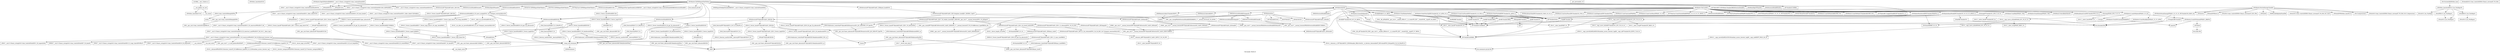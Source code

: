 digraph "Call graph: Hydro.ll" {
	label="Call graph: Hydro.ll";

	Node0x5612acfd8f20 [shape=record,label="{__cxx_global_var_init}"];
	Node0x5612acfd8f20 -> Node0x5612acfed6f0;
	Node0x5612acfd8f20 -> Node0x5612acfe55d0;
	Node0x5612acfed6f0 [shape=record,label="{_ZNSt8ios_base4InitC1Ev}"];
	Node0x5612acfe1f80 [shape=record,label="{_ZNSt8ios_base4InitD1Ev}"];
	Node0x5612acfe55d0 [shape=record,label="{__cxa_atexit}"];
	Node0x5612ad02bfd0 [shape=record,label="{_ZN5HydroC2EPK9InputFileP4Mesh}"];
	Node0x5612ad02bfd0 -> Node0x5612ad00e600;
	Node0x5612ad02bfd0 -> Node0x5612ad055040;
	Node0x5612ad02bfd0 -> Node0x5612acfad0b0;
	Node0x5612ad02bfd0 -> Node0x5612ad03e0c0;
	Node0x5612ad02bfd0 -> Node0x5612ad02e5f0;
	Node0x5612ad02bfd0 -> Node0x5612ad042980;
	Node0x5612ad02bfd0 -> Node0x5612acf68730;
	Node0x5612ad02bfd0 -> Node0x5612acfe56f0;
	Node0x5612ad02bfd0 -> Node0x5612ad0659d0;
	Node0x5612ad02bfd0 -> Node0x5612ad090ae0;
	Node0x5612ad02bfd0 -> Node0x5612acfceb30;
	Node0x5612ad02bfd0 -> Node0x5612acfe6f60;
	Node0x5612ad02bfd0 -> Node0x5612acf76f80;
	Node0x5612ad02bfd0 -> Node0x5612acfa27e0;
	Node0x5612ad02bfd0 -> Node0x5612acfa5670;
	Node0x5612ad02bfd0 -> Node0x5612acfdf780;
	Node0x5612ad02bfd0 -> Node0x5612acf58070;
	Node0x5612ad02bfd0 -> Node0x5612acf55e00;
	Node0x5612ad02bfd0 -> Node0x5612ad04e1a0;
	Node0x5612ad02bfd0 -> Node0x5612ad090840;
	Node0x5612ad02bfd0 -> Node0x5612acf57ff0;
	Node0x5612ad02bfd0 -> Node0x5612ad0821c0;
	Node0x5612ad02bfd0 -> Node0x5612acf56fb0;
	Node0x5612ad02bfd0 -> Node0x5612acf55d80;
	Node0x5612ad02bfd0 -> Node0x5612acf56750;
	Node0x5612ad02bfd0 -> Node0x5612ad068ad0;
	Node0x5612ad02bfd0 -> Node0x5612ad06b410;
	Node0x5612ad02bfd0 -> Node0x5612acfa5700;
	Node0x5612ad00e600 [shape=record,label="{_ZNSt6vectorIP7HydroBCSaIS1_EEC2Ev}"];
	Node0x5612ad00e600 -> Node0x5612acfa2760;
	Node0x5612ad055040 [shape=record,label="{_ZNSt6vectorIdSaIdEEC2Ev}"];
	Node0x5612ad055040 -> Node0x5612ad010670;
	Node0x5612ad042980 [shape=record,label="{_ZNK9InputFile9getDoubleERKNSt7__cxx1112basic_stringIcSt11char_traitsIcESaIcEEEd}"];
	Node0x5612ad03e0c0 [shape=record,label="{_ZNSaIcEC1Ev}"];
	Node0x5612ad02e5f0 [shape=record,label="{_ZNSt7__cxx1112basic_stringIcSt11char_traitsIcESaIcEEC2IS3_EEPKcRKS3_}"];
	Node0x5612ad02e5f0 -> Node0x5612acfd7ba0;
	Node0x5612ad02e5f0 -> Node0x5612acf549e0;
	Node0x5612ad02e5f0 -> Node0x5612ad03d940;
	Node0x5612ad02e5f0 -> Node0x5612acf63380;
	Node0x5612ad02e5f0 -> Node0x5612acf62d70;
	Node0x5612acf63920 [shape=record,label="{__gxx_personality_v0}"];
	Node0x5612acf68730 [shape=record,label="{_ZNSt7__cxx1112basic_stringIcSt11char_traitsIcESaIcEED1Ev}"];
	Node0x5612acfe56f0 [shape=record,label="{_ZNSaIcED1Ev}"];
	Node0x5612ad06b410 [shape=record,label="{_ZNK9InputFile13getDoubleListERKNSt7__cxx1112basic_stringIcSt11char_traitsIcESaIcEEERKSt6vectorIdSaIdEE}"];
	Node0x5612acfa5700 [shape=record,label="{llvm.memset.p0.i64}"];
	Node0x5612ad068ad0 [shape=record,label="{_ZNSt6vectorIdSaIdEEaSEOS1_}"];
	Node0x5612ad068ad0 -> Node0x5612acfd2680;
	Node0x5612ad0659d0 [shape=record,label="{_ZNSt6vectorIdSaIdEED2Ev}"];
	Node0x5612ad0659d0 -> Node0x5612acf65f50;
	Node0x5612ad0659d0 -> Node0x5612acf68e90;
	Node0x5612ad0659d0 -> Node0x5612acf69350;
	Node0x5612ad0659d0 -> Node0x5612acf6a6d0;
	Node0x5612ad04e1a0 [shape=record,label="{_Znwm}"];
	Node0x5612acf56750 [shape=record,label="{_ZN7PolyGasC1EPK9InputFileP5Hydro}"];
	Node0x5612acfe6f60 [shape=record,label="{_ZdlPv}"];
	Node0x5612acf55d80 [shape=record,label="{_ZN3TTSC1EPK9InputFileP5Hydro}"];
	Node0x5612acf56fb0 [shape=record,label="{_ZN3QCSC1EPK9InputFileP5Hydro}"];
	Node0x5612ad0821c0 [shape=record,label="{_ZN7double2C2ERKdS1_}"];
	Node0x5612acf93d40 [shape=record,label="{_ZN4Mesh11sumToPointsI7double2EEvPKT_PS2_}"];
	Node0x5612acf94ed0 [shape=record,label="{_ZN7HydroBC12applyFixedBCEP7double2S1_ii}"];
	Node0x5612acf95420 [shape=record,label="{_ZN5Hydro9calcAccelEPK7double2PKdPS0_ii}"];
	Node0x5612acf95420 -> Node0x5612acfa90f0;
	Node0x5612acf95420 -> Node0x5612acf86630;
	Node0x5612acf95420 -> Node0x5612acf88b60;
	Node0x5612acf95420 -> Node0x5612ad090ae0;
	Node0x5612ad090840 [shape=record,label="{_ZNKSt6vectorIdSaIdEE4sizeEv}"];
	Node0x5612acfa27e0 [shape=record,label="{_ZNSt6vectorIP7HydroBCSaIS1_EE9push_backEOS1_}"];
	Node0x5612acfa27e0 -> Node0x5612acf6c7d0;
	Node0x5612acf55e00 [shape=record,label="{_ZN7double2C2ERKS_}"];
	Node0x5612acf57ff0 [shape=record,label="{_ZN4Mesh9getXPlaneEd}"];
	Node0x5612acf58070 [shape=record,label="{_ZNSt6vectorIdSaIdEEixEm}"];
	Node0x5612acfa5670 [shape=record,label="{_ZN7HydroBCC1EP4Mesh7double2RKSt6vectorIiSaIiEE}"];
	Node0x5612acf76f80 [shape=record,label="{_ZNSt6vectorIiSaIiEED2Ev}"];
	Node0x5612acf76f80 -> Node0x5612acf6d4c0;
	Node0x5612acf76f80 -> Node0x5612acf6de10;
	Node0x5612acf76f80 -> Node0x5612acf6e530;
	Node0x5612acf76f80 -> Node0x5612acf6a6d0;
	Node0x5612ad090ae0 [shape=record,label="{_ZN7double2D2Ev}"];
	Node0x5612acfdf780 [shape=record,label="{_ZN4Mesh9getYPlaneEd}"];
	Node0x5612acfceb30 [shape=record,label="{_ZN5Hydro4initEv}"];
	Node0x5612acfceb30 -> Node0x5612acf6ee60;
	Node0x5612acfceb30 -> Node0x5612ad0a0940;
	Node0x5612acfceb30 -> Node0x5612ad090ae0;
	Node0x5612acfceb30 -> Node0x5612ad0a08c0;
	Node0x5612acfceb30 -> Node0x5612acf6f970;
	Node0x5612acfceb30 -> Node0x5612ad0821c0;
	Node0x5612acfceb30 -> Node0x5612acf72b00;
	Node0x5612acfceb30 -> Node0x5612acf70010;
	Node0x5612acfceb30 -> Node0x5612acf71a50;
	Node0x5612acfceb30 -> Node0x5612acf70e00;
	Node0x5612acfceb30 -> Node0x5612acf70730;
	Node0x5612ad0a08c0 [shape=record,label="{_ZSt4fillIP7double2S0_EvT_S2_RKT0_}"];
	Node0x5612ad0a08c0 -> Node0x5612ad0a0c50;
	Node0x5612ad0a08c0 -> Node0x5612ad0a0cd0;
	Node0x5612ad0a0940 [shape=record,label="{_ZN5Hydro12resetDtHydroEv}"];
	Node0x5612ad0a0940 -> Node0x5612ad0a0d50;
	Node0x5612acfad0b0 [shape=record,label="{_ZNSt6vectorIP7HydroBCSaIS1_EED2Ev}"];
	Node0x5612acfad0b0 -> Node0x5612acf73920;
	Node0x5612acfad0b0 -> Node0x5612acf743f0;
	Node0x5612acfad0b0 -> Node0x5612acf75460;
	Node0x5612acfad0b0 -> Node0x5612acf6a6d0;
	Node0x5612acf75f40 [shape=record,label="{_ZN5HydroD2Ev}"];
	Node0x5612acf75f40 -> Node0x5612acf76800;
	Node0x5612acf75f40 -> Node0x5612acfe6f60;
	Node0x5612acf75f40 -> Node0x5612acf78050;
	Node0x5612acf75f40 -> Node0x5612acfad0b0;
	Node0x5612acf75f40 -> Node0x5612acf79310;
	Node0x5612acf75f40 -> Node0x5612acf7a9d0;
	Node0x5612acf75f40 -> Node0x5612acf7b5f0;
	Node0x5612acf75f40 -> Node0x5612ad0659d0;
	Node0x5612acf76800 [shape=record,label="{_ZN3TTSD1Ev}"];
	Node0x5612acf78050 [shape=record,label="{_ZN3QCSD1Ev}"];
	Node0x5612acf79310 [shape=record,label="{_ZNKSt6vectorIP7HydroBCSaIS1_EE4sizeEv}"];
	Node0x5612acf7a9d0 [shape=record,label="{_ZNSt6vectorIP7HydroBCSaIS1_EEixEm}"];
	Node0x5612acf7b5f0 [shape=record,label="{_ZN7HydroBCD1Ev}"];
	Node0x5612acf6ee60 [shape=record,label="{_ZN6Memory5allocI7double2EEPT_i}"];
	Node0x5612acf6ee60 -> Node0x5612acf80770;
	Node0x5612acf6f970 [shape=record,label="{_ZN6Memory5allocIdEEPT_i}"];
	Node0x5612acf6f970 -> Node0x5612acf80770;
	Node0x5612acf70010 [shape=record,label="{_ZNSt6vectorIiSaIiEEixEm}"];
	Node0x5612acf70730 [shape=record,label="{_ZSt4fillIPddEvT_S1_RKT0_}"];
	Node0x5612acf70730 -> Node0x5612acf81550;
	Node0x5612acf70730 -> Node0x5612acf82840;
	Node0x5612acf70e00 [shape=record,label="{_ZNKSt6vectorIdSaIdEE5emptyEv}"];
	Node0x5612acf70e00 -> Node0x5612acf832e0;
	Node0x5612acf70e00 -> Node0x5612acf85880;
	Node0x5612acf70e00 -> Node0x5612acf85b10;
	Node0x5612acf71a50 [shape=record,label="{_ZNKSt6vectorIdSaIdEEixEm}"];
	Node0x5612acf72b00 [shape=record,label="{_ZN5Hydro13initRadialVelEdii}"];
	Node0x5612acf72b00 -> Node0x5612acf860b0;
	Node0x5612acf72b00 -> Node0x5612acf87e90;
	Node0x5612acf72b00 -> Node0x5612acf86630;
	Node0x5612acf72b00 -> Node0x5612acf88b60;
	Node0x5612acf72b00 -> Node0x5612ad090ae0;
	Node0x5612acf72b00 -> Node0x5612ad0821c0;
	Node0x5612acf97c70 [shape=record,label="{_ZN5Hydro12calcWorkRateEPKdS1_S1_S1_dPdii}"];
	Node0x5612acf97c70 -> Node0x5612acf6a990;
	Node0x5612acf860b0 [shape=record,label="{_Z6lengthRK7double2}"];
	Node0x5612acf860b0 -> Node0x5612acf6a990;
	Node0x5612acf860b0 -> Node0x5612acf89b50;
	Node0x5612acf86630 [shape=record,label="{_ZdvRK7double2RKd}"];
	Node0x5612acf86630 -> Node0x5612ad0821c0;
	Node0x5612acf87e90 [shape=record,label="{_ZmlRKdRK7double2}"];
	Node0x5612acf87e90 -> Node0x5612ad0821c0;
	Node0x5612acf88b60 [shape=record,label="{_ZN7double2aSERKS_}"];
	Node0x5612acf8ad10 [shape=record,label="{_ZN5Hydro7doCycleEd}"];
	Node0x5612acf8ad10 -> Node0x5612acf70010;
	Node0x5612acf8ad10 -> Node0x5612acf98970;
	Node0x5612acf8ad10 -> Node0x5612acf8b890;
	Node0x5612acf8ad10 -> Node0x5612acf8e360;
	Node0x5612acf8ad10 -> Node0x5612acf8bcc0;
	Node0x5612acf8ad10 -> Node0x5612acf982f0;
	Node0x5612acf8ad10 -> Node0x5612acf97c70;
	Node0x5612acf8ad10 -> Node0x5612acf926f0;
	Node0x5612acf8ad10 -> Node0x5612acf96f20;
	Node0x5612acf8ad10 -> Node0x5612ad0a04f0;
	Node0x5612acf8ad10 -> Node0x5612ad0a0570;
	Node0x5612acf8ad10 -> Node0x5612ad0a05f0;
	Node0x5612acf8ad10 -> Node0x5612ad0a0670;
	Node0x5612acf8ad10 -> Node0x5612ad0a06f0;
	Node0x5612acf8ad10 -> Node0x5612acf8c150;
	Node0x5612acf8ad10 -> Node0x5612acf70730;
	Node0x5612acf8ad10 -> Node0x5612acf8f1d0;
	Node0x5612acf8ad10 -> Node0x5612acf8fc50;
	Node0x5612acf8ad10 -> Node0x5612acf90a80;
	Node0x5612acf8ad10 -> Node0x5612acf90e90;
	Node0x5612acf8ad10 -> Node0x5612acf91720;
	Node0x5612acf8ad10 -> Node0x5612acf91c70;
	Node0x5612acf8ad10 -> Node0x5612ad0a0940;
	Node0x5612acf8ad10 -> Node0x5612acf92c20;
	Node0x5612acf8ad10 -> Node0x5612acf93d40;
	Node0x5612acf8ad10 -> Node0x5612acf968a0;
	Node0x5612acf8ad10 -> Node0x5612acf95420;
	Node0x5612acf8ad10 -> Node0x5612acf79310;
	Node0x5612acf8ad10 -> Node0x5612acf7a9d0;
	Node0x5612acf8ad10 -> Node0x5612acf94ed0;
	Node0x5612acf8bcc0 [shape=record,label="{_ZN5Hydro10advPosHalfEPK7double2S2_dPS0_ii}"];
	Node0x5612acf8bcc0 -> Node0x5612acf99cf0;
	Node0x5612acf8bcc0 -> Node0x5612acf9a370;
	Node0x5612acf8bcc0 -> Node0x5612acf88b60;
	Node0x5612acf8bcc0 -> Node0x5612ad090ae0;
	Node0x5612acf8b890 [shape=record,label="{_ZSt4copyIP7double2S1_ET0_T_S3_S2_}"];
	Node0x5612acf8b890 -> Node0x5612acf98ff0;
	Node0x5612acf8b890 -> Node0x5612acf99670;
	Node0x5612ad0a04f0 [shape=record,label="{_ZSt4copyIPdS0_ET0_T_S2_S1_}"];
	Node0x5612ad0a04f0 -> Node0x5612acf9a9f0;
	Node0x5612ad0a04f0 -> Node0x5612acf9bc40;
	Node0x5612ad0a0570 [shape=record,label="{_ZN4Mesh8calcCtrsEPK7double2PS0_S3_ii}"];
	Node0x5612ad0a0670 [shape=record,label="{_ZN4Mesh12calcSurfVecsEPK7double2S2_PS0_ii}"];
	Node0x5612ad0a06f0 [shape=record,label="{_ZN4Mesh11calcEdgeLenEPK7double2Pdii}"];
	Node0x5612ad0a05f0 [shape=record,label="{_ZN4Mesh8calcVolsEPK7double2S2_PdS3_S3_S3_ii}"];
	Node0x5612acf8c150 [shape=record,label="{_ZN4Mesh11calcCharLenEPKdPdii}"];
	Node0x5612acf8e360 [shape=record,label="{_ZN5Hydro7calcRhoEPKdS1_Pdii}"];
	Node0x5612acf8f1d0 [shape=record,label="{_ZN5Hydro12calcCrnrMassEPKdS1_S1_Pdii}"];
	Node0x5612acf90a80 [shape=record,label="{_ZN7PolyGas9calcForceEPKdPK7double2PS2_ii}"];
	Node0x5612acf91720 [shape=record,label="{_ZN3QCS9calcForceEP7double2ii}"];
	Node0x5612acf8fc50 [shape=record,label="{_ZN7PolyGas15calcStateAtHalfEPKdS1_S1_S1_S1_S1_dPdS2_ii}"];
	Node0x5612acf91c70 [shape=record,label="{_ZN5Hydro12sumCrnrForceEPK7double2S2_S2_PS0_ii}"];
	Node0x5612acf91c70 -> Node0x5612acf9a370;
	Node0x5612acf91c70 -> Node0x5612ad090ae0;
	Node0x5612acf91c70 -> Node0x5612acf88b60;
	Node0x5612acf91c70 -> Node0x5612acfa82c0;
	Node0x5612acf90e90 [shape=record,label="{_ZN3TTS9calcForceEPKdS1_S1_S1_S1_PK7double2PS2_ii}"];
	Node0x5612acf926f0 [shape=record,label="{_ZN4Mesh13checkBadSidesEv}"];
	Node0x5612acf92c20 [shape=record,label="{_ZN4Mesh11sumToPointsIdEEvPKT_PS1_}"];
	Node0x5612ad0125e0 [shape=record,label="{_ZNSt7__cxx1112basic_stringIcSt11char_traitsIcESaIcEE13_M_set_lengthEm}"];
	Node0x5612ad013dc0 [shape=record,label="{_ZSt10__distanceIPKcENSt15iterator_traitsIT_E15difference_typeES3_S3_St26random_access_iterator_tag}"];
	Node0x5612ad0137a0 [shape=record,label="{_ZSt19__iterator_categoryIPKcENSt15iterator_traitsIT_E17iterator_categoryERKS3_}"];
	Node0x5612ad002c40 [shape=record,label="{_ZN9__gnu_cxx11char_traitsIcE6lengthEPKc}"];
	Node0x5612ad002c40 -> Node0x5612ad01e180;
	Node0x5612acf968a0 [shape=record,label="{_ZN5Hydro10advPosFullEPK7double2S2_S2_dPS0_S3_ii}"];
	Node0x5612acf968a0 -> Node0x5612acf99cf0;
	Node0x5612acf968a0 -> Node0x5612acf9a370;
	Node0x5612acf968a0 -> Node0x5612acf88b60;
	Node0x5612acf968a0 -> Node0x5612ad090ae0;
	Node0x5612acf968a0 -> Node0x5612acf87e90;
	Node0x5612acf96f20 [shape=record,label="{_ZN5Hydro8calcWorkEPK7double2S2_S2_S2_S2_dPdS3_ii}"];
	Node0x5612acf96f20 -> Node0x5612acf9a370;
	Node0x5612acf96f20 -> Node0x5612ad090ae0;
	Node0x5612acf96f20 -> Node0x5612acfaa0e0;
	Node0x5612acf96f20 -> Node0x5612acf6a990;
	Node0x5612acf96f20 -> Node0x5612acfb2660;
	Node0x5612ad0a7090 [shape=record,label="{_ZSt12__niter_baseIPP7HydroBCET_S3_}"];
	Node0x5612ad0a7270 [shape=record,label="{llvm.memmove.p0.p0.i64}"];
	Node0x5612ad0a63d0 [shape=record,label="{_ZNK9__gnu_cxx17__normal_iteratorIPP7HydroBCSt6vectorIS2_SaIS2_EEEmiEl}"];
	Node0x5612ad0a63d0 -> Node0x5612ad0a6320;
	Node0x5612ad0a6450 [shape=record,label="{_ZNK9__gnu_cxx17__normal_iteratorIPP7HydroBCSt6vectorIS2_SaIS2_EEEdeEv}"];
	Node0x5612acf80770 [shape=record,label="{malloc}"];
	Node0x5612acf82840 [shape=record,label="{_ZSt8__fill_aIPddEN9__gnu_cxx11__enable_ifIXsr11__is_scalarIT0_EE7__valueEvE6__typeET_S6_RKS3_}"];
	Node0x5612acf81550 [shape=record,label="{_ZSt12__niter_baseIPdET_S1_}"];
	Node0x5612acf85b10 [shape=record,label="{_ZN9__gnu_cxxeqIPKdSt6vectorIdSaIdEEEEbRKNS_17__normal_iteratorIT_T0_EESB_}"];
	Node0x5612acf85b10 -> Node0x5612ad0a7350;
	Node0x5612acf832e0 [shape=record,label="{_ZNKSt6vectorIdSaIdEE5beginEv}"];
	Node0x5612acf832e0 -> Node0x5612ad0a7400;
	Node0x5612acf85880 [shape=record,label="{_ZNKSt6vectorIdSaIdEE3endEv}"];
	Node0x5612acf85880 -> Node0x5612ad0a7400;
	Node0x5612ad0a7350 [shape=record,label="{_ZNK9__gnu_cxx17__normal_iteratorIPKdSt6vectorIdSaIdEEE4baseEv}"];
	Node0x5612ad0a7400 [shape=record,label="{_ZN9__gnu_cxx17__normal_iteratorIPKdSt6vectorIdSaIdEEEC2ERKS2_}"];
	Node0x5612ad0a0cd0 [shape=record,label="{_ZSt8__fill_aIP7double2S0_EN9__gnu_cxx11__enable_ifIXntsr11__is_scalarIT0_EE7__valueEvE6__typeET_S7_RKS4_}"];
	Node0x5612ad0a0cd0 -> Node0x5612acf88b60;
	Node0x5612ad0a0c50 [shape=record,label="{_ZSt12__niter_baseIP7double2ET_S2_}"];
	Node0x5612acf99670 [shape=record,label="{_ZSt14__copy_move_a2ILb0EP7double2S1_ET1_T0_S3_S2_}"];
	Node0x5612acf99670 -> Node0x5612ad0a0c50;
	Node0x5612acf99670 -> Node0x5612ad0a76a0;
	Node0x5612acf99670 -> Node0x5612ad0a7620;
	Node0x5612acf98ff0 [shape=record,label="{_ZSt12__miter_baseIP7double2ET_S2_}"];
	Node0x5612ad0a76a0 [shape=record,label="{_ZSt12__niter_wrapIP7double2ET_RKS2_S2_}"];
	Node0x5612ad0a7620 [shape=record,label="{_ZSt13__copy_move_aILb0EP7double2S1_ET1_T0_S3_S2_}"];
	Node0x5612ad0a7620 -> Node0x5612ad0a7720;
	Node0x5612ad0a7720 [shape=record,label="{_ZNSt11__copy_moveILb0ELb0ESt26random_access_iterator_tagE8__copy_mIP7double2S4_EET0_T_S6_S5_}"];
	Node0x5612ad0a7720 -> Node0x5612acf88b60;
	Node0x5612acf9bc40 [shape=record,label="{_ZSt14__copy_move_a2ILb0EPdS0_ET1_T0_S2_S1_}"];
	Node0x5612acf9bc40 -> Node0x5612acf81550;
	Node0x5612acf9bc40 -> Node0x5612ad0a7880;
	Node0x5612acf9bc40 -> Node0x5612ad0a7800;
	Node0x5612acf9a9f0 [shape=record,label="{_ZSt12__miter_baseIPdET_S1_}"];
	Node0x5612ad0a7880 [shape=record,label="{_ZSt12__niter_wrapIPdET_RKS1_S1_}"];
	Node0x5612ad0a7800 [shape=record,label="{_ZSt13__copy_move_aILb0EPdS0_ET1_T0_S2_S1_}"];
	Node0x5612ad0a7800 -> Node0x5612ad0a7a50;
	Node0x5612acf982f0 [shape=record,label="{_ZN5Hydro10calcEnergyEPKdS1_Pdii}"];
	Node0x5612acf98970 [shape=record,label="{_ZN5Hydro11calcDtHydroEPKdS1_S1_dii}"];
	Node0x5612acf98970 -> Node0x5612acfab7f0;
	Node0x5612acf98970 -> Node0x5612acfacb80;
	Node0x5612acf98970 -> Node0x5612acfad340;
	Node0x5612acf9a370 [shape=record,label="{_ZplRK7double2S1_}"];
	Node0x5612acf9a370 -> Node0x5612ad0821c0;
	Node0x5612acf99cf0 [shape=record,label="{_ZmlRK7double2RKd}"];
	Node0x5612acf99cf0 -> Node0x5612ad0821c0;
	Node0x5612acfa82c0 [shape=record,label="{_ZmiRK7double2S1_}"];
	Node0x5612acfa82c0 -> Node0x5612ad0821c0;
	Node0x5612acfa90f0 [shape=record,label="{_ZSt3maxIdERKT_S2_S2_}"];
	Node0x5612acfaa0e0 [shape=record,label="{_Z3dotRK7double2S1_}"];
	Node0x5612acfaa0e0 -> Node0x5612acf6a990;
	Node0x5612acfb2660 [shape=record,label="{_ZngRK7double2}"];
	Node0x5612acfb2660 -> Node0x5612ad0821c0;
	Node0x5612acf6a990 [shape=record,label="{llvm.fmuladd.f64}"];
	Node0x5612acfb10f0 [shape=record,label="{_ZN5Hydro9sumEnergyEPKdS1_S1_S1_S1_PK7double2S4_RdS5_iiii}"];
	Node0x5612acfb10f0 -> Node0x5612acf6a990;
	Node0x5612acfb10f0 -> Node0x5612acfb23f0;
	Node0x5612acfb23f0 [shape=record,label="{_Z7length2RK7double2}"];
	Node0x5612acfb23f0 -> Node0x5612acf6a990;
	Node0x5612acfab7f0 [shape=record,label="{_ZN5Hydro13calcDtCourantEPKdRdPcii}"];
	Node0x5612acfab7f0 -> Node0x5612acfa90f0;
	Node0x5612acfab7f0 -> Node0x5612acfb3480;
	Node0x5612acfb3480 [shape=record,label="{snprintf}"];
	Node0x5612acfacb80 [shape=record,label="{_ZN5Hydro12calcDtVolumeEPKdS1_dRdPcii}"];
	Node0x5612acfacb80 -> Node0x5612acfb4070;
	Node0x5612acfacb80 -> Node0x5612acfb3480;
	Node0x5612acfb4070 [shape=record,label="{_ZSt3absd}"];
	Node0x5612acfb4070 -> Node0x5612acfb5f60;
	Node0x5612acfad340 [shape=record,label="{strncpy}"];
	Node0x5612acfb9e30 [shape=record,label="{_ZN5Hydro10getDtHydroERdRNSt7__cxx1112basic_stringIcSt11char_traitsIcESaIcEEE}"];
	Node0x5612acfb9e30 -> Node0x5612ad03e0c0;
	Node0x5612acfb9e30 -> Node0x5612ad02e5f0;
	Node0x5612acfb9e30 -> Node0x5612acfbb4e0;
	Node0x5612acfb9e30 -> Node0x5612acf68730;
	Node0x5612acfb9e30 -> Node0x5612acfe56f0;
	Node0x5612acfbb4e0 [shape=record,label="{_ZNSt7__cxx1112basic_stringIcSt11char_traitsIcESaIcEEaSEOS4_}"];
	Node0x5612ad0a0d50 [shape=record,label="{strcpy}"];
	Node0x5612acfbc1a0 [shape=record,label="{_ZN5Hydro16writeEnergyCheckEv}"];
	Node0x5612acfbc1a0 -> Node0x5612acf70010;
	Node0x5612acfbc1a0 -> Node0x5612acfc2c90;
	Node0x5612acfbc1a0 -> Node0x5612acfbeba0;
	Node0x5612acfbc1a0 -> Node0x5612acfc1a00;
	Node0x5612acfbc1a0 -> Node0x5612acfb10f0;
	Node0x5612acfbc1a0 -> Node0x5612ad0a4320;
	Node0x5612acfbc1a0 -> Node0x5612acfc0550;
	Node0x5612acfbc1a0 -> Node0x5612ad0a43a0;
	Node0x5612acfbc1a0 -> Node0x5612ad0a4420;
	Node0x5612acfbc1a0 -> Node0x5612acfbdfb0;
	Node0x5612acfbc1a0 -> Node0x5612acfbf4d0;
	Node0x5612ad0a4320 [shape=record,label="{_ZN8Parallel9globalSumERd}"];
	Node0x5612acfbdfb0 [shape=record,label="{_ZStlsIcSt11char_traitsIcEERSt13basic_ostreamIT_T0_ES6_St13_Setprecision}"];
	Node0x5612ad0a43a0 [shape=record,label="{_ZNSolsEPFRSt8ios_baseS0_E}"];
	Node0x5612acfcbe90 [shape=record,label="{_ZSt10scientificRSt8ios_base}"];
	Node0x5612acfcbe90 -> Node0x5612acfce0b0;
	Node0x5612ad0a4420 [shape=record,label="{_ZSt12setprecisioni}"];
	Node0x5612acfc0550 [shape=record,label="{_ZStlsIcSt11char_traitsIcEERSt13basic_ostreamIT_T0_ES6_St5_Setw}"];
	Node0x5612acfbeba0 [shape=record,label="{_ZStlsISt11char_traitsIcEERSt13basic_ostreamIcT_ES5_PKc}"];
	Node0x5612acfbf4d0 [shape=record,label="{_ZSt4setwi}"];
	Node0x5612acfc1a00 [shape=record,label="{_ZNSolsEd}"];
	Node0x5612acfc2c90 [shape=record,label="{_ZNSolsEPFRSoS_E}"];
	Node0x5612acfd1900 [shape=record,label="{_ZSt4endlIcSt11char_traitsIcEERSt13basic_ostreamIT_T0_ES6_}"];
	Node0x5612acfa2760 [shape=record,label="{_ZNSt12_Vector_baseIP7HydroBCSaIS1_EEC2Ev}"];
	Node0x5612acfa2760 -> Node0x5612acfd2da0;
	Node0x5612acfd2da0 [shape=record,label="{_ZNSt12_Vector_baseIP7HydroBCSaIS1_EE12_Vector_implC2Ev}"];
	Node0x5612acfd2da0 -> Node0x5612acfd4050;
	Node0x5612acfd2da0 -> Node0x5612acfd5f70;
	Node0x5612acfd4050 [shape=record,label="{_ZNSaIP7HydroBCEC2Ev}"];
	Node0x5612acfd4050 -> Node0x5612acfd73a0;
	Node0x5612acfd5f70 [shape=record,label="{_ZNSt12_Vector_baseIP7HydroBCSaIS1_EE17_Vector_impl_dataC2Ev}"];
	Node0x5612acfd73a0 [shape=record,label="{_ZN9__gnu_cxx13new_allocatorIP7HydroBCEC2Ev}"];
	Node0x5612ad010670 [shape=record,label="{_ZNSt12_Vector_baseIdSaIdEEC2Ev}"];
	Node0x5612ad010670 -> Node0x5612acfd8350;
	Node0x5612acfd8350 [shape=record,label="{_ZNSt12_Vector_baseIdSaIdEE12_Vector_implC2Ev}"];
	Node0x5612acfd8350 -> Node0x5612acfdac00;
	Node0x5612acfd8350 -> Node0x5612acfdbba0;
	Node0x5612acfdac00 [shape=record,label="{_ZNSaIdEC2Ev}"];
	Node0x5612acfdac00 -> Node0x5612acfdc690;
	Node0x5612acfdc690 [shape=record,label="{_ZN9__gnu_cxx13new_allocatorIdEC2Ev}"];
	Node0x5612acf89b50 [shape=record,label="{sqrt}"];
	Node0x5612acfb5f60 [shape=record,label="{llvm.fabs.f64}"];
	Node0x5612acfce0b0 [shape=record,label="{_ZNSt8ios_base4setfESt13_Ios_FmtflagsS0_}"];
	Node0x5612acfce0b0 -> Node0x5612acfe8190;
	Node0x5612acfce0b0 -> Node0x5612acfdf8c0;
	Node0x5612acfce0b0 -> Node0x5612acfe07a0;
	Node0x5612acfce0b0 -> Node0x5612acfe1340;
	Node0x5612acfdf8c0 [shape=record,label="{_ZStaNRSt13_Ios_FmtflagsS_}"];
	Node0x5612acfdf8c0 -> Node0x5612acfe07a0;
	Node0x5612acfe8190 [shape=record,label="{_ZStcoSt13_Ios_Fmtflags}"];
	Node0x5612acfe1340 [shape=record,label="{_ZStoRRSt13_Ios_FmtflagsS_}"];
	Node0x5612acfe1340 -> Node0x5612acfe2a40;
	Node0x5612acfe07a0 [shape=record,label="{_ZStanSt13_Ios_FmtflagsS_}"];
	Node0x5612acfe2a40 [shape=record,label="{_ZStorSt13_Ios_FmtflagsS_}"];
	Node0x5612acf743f0 [shape=record,label="{_ZSt8_DestroyIPP7HydroBCS1_EvT_S3_RSaIT0_E}"];
	Node0x5612acf743f0 -> Node0x5612acfe4830;
	Node0x5612acf73920 [shape=record,label="{_ZNSt12_Vector_baseIP7HydroBCSaIS1_EE19_M_get_Tp_allocatorEv}"];
	Node0x5612acf6a6d0 [shape=record,label="{__clang_call_terminate}"];
	Node0x5612acf6a6d0 -> Node0x5612acfe5e70;
	Node0x5612acf6a6d0 -> Node0x5612acfe85b0;
	Node0x5612acfe5e70 [shape=record,label="{__cxa_begin_catch}"];
	Node0x5612acfe85b0 [shape=record,label="{_ZSt9terminatev}"];
	Node0x5612acf75460 [shape=record,label="{_ZNSt12_Vector_baseIP7HydroBCSaIS1_EED2Ev}"];
	Node0x5612acf75460 -> Node0x5612acfe9980;
	Node0x5612acf75460 -> Node0x5612acfea900;
	Node0x5612acf75460 -> Node0x5612acf6a6d0;
	Node0x5612acfe4830 [shape=record,label="{_ZSt8_DestroyIPP7HydroBCEvT_S3_}"];
	Node0x5612acfe4830 -> Node0x5612acfeadd0;
	Node0x5612acfeadd0 [shape=record,label="{_ZNSt12_Destroy_auxILb1EE9__destroyIPP7HydroBCEEvT_S5_}"];
	Node0x5612acfe9980 [shape=record,label="{_ZNSt12_Vector_baseIP7HydroBCSaIS1_EE13_M_deallocateEPS1_m}"];
	Node0x5612acfe9980 -> Node0x5612acfeb410;
	Node0x5612acfea900 [shape=record,label="{_ZNSt12_Vector_baseIP7HydroBCSaIS1_EE12_Vector_implD2Ev}"];
	Node0x5612acfea900 -> Node0x5612acfbcd10;
	Node0x5612acfeb410 [shape=record,label="{_ZNSt16allocator_traitsISaIP7HydroBCEE10deallocateERS2_PS1_m}"];
	Node0x5612acfeb410 -> Node0x5612acff1f90;
	Node0x5612acff1f90 [shape=record,label="{_ZN9__gnu_cxx13new_allocatorIP7HydroBCE10deallocateEPS2_m}"];
	Node0x5612acff1f90 -> Node0x5612acfe6f60;
	Node0x5612acfbcd10 [shape=record,label="{_ZNSaIP7HydroBCED2Ev}"];
	Node0x5612acfbcd10 -> Node0x5612acff4730;
	Node0x5612acff4730 [shape=record,label="{_ZN9__gnu_cxx13new_allocatorIP7HydroBCED2Ev}"];
	Node0x5612acf68e90 [shape=record,label="{_ZSt8_DestroyIPddEvT_S1_RSaIT0_E}"];
	Node0x5612acf68e90 -> Node0x5612acff5340;
	Node0x5612acf65f50 [shape=record,label="{_ZNSt12_Vector_baseIdSaIdEE19_M_get_Tp_allocatorEv}"];
	Node0x5612acf69350 [shape=record,label="{_ZNSt12_Vector_baseIdSaIdEED2Ev}"];
	Node0x5612acf69350 -> Node0x5612acff78c0;
	Node0x5612acf69350 -> Node0x5612acff7d40;
	Node0x5612acf69350 -> Node0x5612acf6a6d0;
	Node0x5612acff5340 [shape=record,label="{_ZSt8_DestroyIPdEvT_S1_}"];
	Node0x5612acff5340 -> Node0x5612ad0a3230;
	Node0x5612ad0a3230 [shape=record,label="{_ZNSt12_Destroy_auxILb1EE9__destroyIPdEEvT_S3_}"];
	Node0x5612acff78c0 [shape=record,label="{_ZNSt12_Vector_baseIdSaIdEE13_M_deallocateEPdm}"];
	Node0x5612acff78c0 -> Node0x5612acf8bdf0;
	Node0x5612acff7d40 [shape=record,label="{_ZNSt12_Vector_baseIdSaIdEE12_Vector_implD2Ev}"];
	Node0x5612acff7d40 -> Node0x5612acffb2d0;
	Node0x5612acf8bdf0 [shape=record,label="{_ZNSt16allocator_traitsISaIdEE10deallocateERS0_Pdm}"];
	Node0x5612acf8bdf0 -> Node0x5612acffc050;
	Node0x5612acffc050 [shape=record,label="{_ZN9__gnu_cxx13new_allocatorIdE10deallocateEPdm}"];
	Node0x5612acffc050 -> Node0x5612acfe6f60;
	Node0x5612acfff510 [shape=record,label="{_ZN9__gnu_cxx13new_allocatorIdED2Ev}"];
	Node0x5612acfd7ba0 [shape=record,label="{_ZNSt7__cxx1112basic_stringIcSt11char_traitsIcESaIcEE13_M_local_dataEv}"];
	Node0x5612acf549e0 [shape=record,label="{_ZNSt7__cxx1112basic_stringIcSt11char_traitsIcESaIcEE12_Alloc_hiderC1EPcRKS3_}"];
	Node0x5612acf63380 [shape=record,label="{_ZNSt7__cxx1112basic_stringIcSt11char_traitsIcESaIcEE12_M_constructIPKcEEvT_S8_}"];
	Node0x5612acf63380 -> Node0x5612ad0010a0;
	Node0x5612ad03d940 [shape=record,label="{_ZNSt11char_traitsIcE6lengthEPKc}"];
	Node0x5612ad03d940 -> Node0x5612ad002c40;
	Node0x5612ad03d940 -> Node0x5612ad0030c0;
	Node0x5612acf62d70 [shape=record,label="{_ZNSt7__cxx1112basic_stringIcSt11char_traitsIcESaIcEE12_Alloc_hiderD2Ev}"];
	Node0x5612acf62d70 -> Node0x5612acfb96f0;
	Node0x5612ad0010a0 [shape=record,label="{_ZNSt7__cxx1112basic_stringIcSt11char_traitsIcESaIcEE16_M_construct_auxIPKcEEvT_S8_St12__false_type}"];
	Node0x5612ad0010a0 -> Node0x5612ad007880;
	Node0x5612ad007880 [shape=record,label="{_ZNSt7__cxx1112basic_stringIcSt11char_traitsIcESaIcEE12_M_constructIPKcEEvT_S8_St20forward_iterator_tag}"];
	Node0x5612ad007880 -> Node0x5612ad07da10;
	Node0x5612ad007880 -> Node0x5612ad011230;
	Node0x5612ad007880 -> Node0x5612ad00ae00;
	Node0x5612ad007880 -> Node0x5612ad00bad0;
	Node0x5612ad007880 -> Node0x5612ad00ad10;
	Node0x5612ad007880 -> Node0x5612ad00d680;
	Node0x5612ad007880 -> Node0x5612ad00e120;
	Node0x5612ad007880 -> Node0x5612ad00f580;
	Node0x5612ad007880 -> Node0x5612acfe5e70;
	Node0x5612ad007880 -> Node0x5612ad00f8e0;
	Node0x5612ad007880 -> Node0x5612ad0101c0;
	Node0x5612ad007880 -> Node0x5612ad0114e0;
	Node0x5612ad007880 -> Node0x5612ad0125e0;
	Node0x5612ad007880 -> Node0x5612acf6a6d0;
	Node0x5612ad07da10 [shape=record,label="{_ZN9__gnu_cxx17__is_null_pointerIKcEEbPT_}"];
	Node0x5612ad011230 [shape=record,label="{_ZSt19__throw_logic_errorPKc}"];
	Node0x5612ad00ae00 [shape=record,label="{_ZSt8distanceIPKcENSt15iterator_traitsIT_E15difference_typeES3_S3_}"];
	Node0x5612ad00ae00 -> Node0x5612ad0137a0;
	Node0x5612ad00ae00 -> Node0x5612ad013dc0;
	Node0x5612ad00ad10 [shape=record,label="{_ZNSt7__cxx1112basic_stringIcSt11char_traitsIcESaIcEE7_M_dataEPc}"];
	Node0x5612ad00bad0 [shape=record,label="{_ZNSt7__cxx1112basic_stringIcSt11char_traitsIcESaIcEE9_M_createERmm}"];
	Node0x5612ad00d680 [shape=record,label="{_ZNSt7__cxx1112basic_stringIcSt11char_traitsIcESaIcEE11_M_capacityEm}"];
	Node0x5612ad00f580 [shape=record,label="{_ZNSt7__cxx1112basic_stringIcSt11char_traitsIcESaIcEE13_S_copy_charsEPcPKcS7_}"];
	Node0x5612ad00e120 [shape=record,label="{_ZNKSt7__cxx1112basic_stringIcSt11char_traitsIcESaIcEE7_M_dataEv}"];
	Node0x5612ad00f8e0 [shape=record,label="{_ZNSt7__cxx1112basic_stringIcSt11char_traitsIcESaIcEE10_M_disposeEv}"];
	Node0x5612ad0101c0 [shape=record,label="{__cxa_rethrow}"];
	Node0x5612ad0114e0 [shape=record,label="{__cxa_end_catch}"];
	Node0x5612ad0030c0 [shape=record,label="{strlen}"];
	Node0x5612ad01e180 [shape=record,label="{_ZN9__gnu_cxx11char_traitsIcE2eqERKcS3_}"];
	Node0x5612acfb96f0 [shape=record,label="{_ZNSaIcED2Ev}"];
	Node0x5612acfd2680 [shape=record,label="{_ZNSt6vectorIdSaIdEE14_M_move_assignEOS1_St17integral_constantIbLb1EE}"];
	Node0x5612acfd2680 -> Node0x5612ad021b90;
	Node0x5612acfd2680 -> Node0x5612ad0238f0;
	Node0x5612acfd2680 -> Node0x5612acffb2d0;
	Node0x5612acfd2680 -> Node0x5612ad0247d0;
	Node0x5612acfd2680 -> Node0x5612acf6a6d0;
	Node0x5612acfd2680 -> Node0x5612acf65f50;
	Node0x5612acfd2680 -> Node0x5612ad0659d0;
	Node0x5612acfd2680 -> Node0x5612ad0256d0;
	Node0x5612ad021b90 [shape=record,label="{_ZNKSt12_Vector_baseIdSaIdEE13get_allocatorEv}"];
	Node0x5612ad021b90 -> Node0x5612ad0a4f10;
	Node0x5612ad021b90 -> Node0x5612ad0a4f90;
	Node0x5612ad0238f0 [shape=record,label="{_ZNSt6vectorIdSaIdEEC2ERKS0_}"];
	Node0x5612ad0238f0 -> Node0x5612ad0a5010;
	Node0x5612acffb2d0 [shape=record,label="{_ZNSaIdED2Ev}"];
	Node0x5612acffb2d0 -> Node0x5612acfff510;
	Node0x5612ad0247d0 [shape=record,label="{_ZNSt12_Vector_baseIdSaIdEE17_Vector_impl_data12_M_swap_dataERS2_}"];
	Node0x5612ad0247d0 -> Node0x5612acfdbba0;
	Node0x5612ad0247d0 -> Node0x5612ad0a50f0;
	Node0x5612ad0256d0 [shape=record,label="{_ZSt15__alloc_on_moveISaIdEEvRT_S2_}"];
	Node0x5612ad0256d0 -> Node0x5612ad0a5170;
	Node0x5612ad0a4f10 [shape=record,label="{_ZNKSt12_Vector_baseIdSaIdEE19_M_get_Tp_allocatorEv}"];
	Node0x5612ad0a4f90 [shape=record,label="{_ZNSaIdEC2ERKS_}"];
	Node0x5612ad0a4f90 -> Node0x5612ad0a51f0;
	Node0x5612ad0a51f0 [shape=record,label="{_ZN9__gnu_cxx13new_allocatorIdEC2ERKS1_}"];
	Node0x5612ad0a5010 [shape=record,label="{_ZNSt12_Vector_baseIdSaIdEEC2ERKS0_}"];
	Node0x5612ad0a5010 -> Node0x5612ad0a52a0;
	Node0x5612ad0a52a0 [shape=record,label="{_ZNSt12_Vector_baseIdSaIdEE12_Vector_implC2ERKS0_}"];
	Node0x5612ad0a52a0 -> Node0x5612ad0a4f90;
	Node0x5612ad0a52a0 -> Node0x5612acfdbba0;
	Node0x5612acfdbba0 [shape=record,label="{_ZNSt12_Vector_baseIdSaIdEE17_Vector_impl_dataC2Ev}"];
	Node0x5612ad0a50f0 [shape=record,label="{_ZNSt12_Vector_baseIdSaIdEE17_Vector_impl_data12_M_copy_dataERKS2_}"];
	Node0x5612ad0a5170 [shape=record,label="{_ZSt18__do_alloc_on_moveISaIdEEvRT_S2_St17integral_constantIbLb1EE}"];
	Node0x5612acf6de10 [shape=record,label="{_ZSt8_DestroyIPiiEvT_S1_RSaIT0_E}"];
	Node0x5612acf6de10 -> Node0x5612ad0a5380;
	Node0x5612acf6d4c0 [shape=record,label="{_ZNSt12_Vector_baseIiSaIiEE19_M_get_Tp_allocatorEv}"];
	Node0x5612acf6e530 [shape=record,label="{_ZNSt12_Vector_baseIiSaIiEED2Ev}"];
	Node0x5612acf6e530 -> Node0x5612ad0a5400;
	Node0x5612acf6e530 -> Node0x5612ad0a54b0;
	Node0x5612acf6e530 -> Node0x5612acf6a6d0;
	Node0x5612ad0a5380 [shape=record,label="{_ZSt8_DestroyIPiEvT_S1_}"];
	Node0x5612ad0a5380 -> Node0x5612ad0a55e0;
	Node0x5612ad0a55e0 [shape=record,label="{_ZNSt12_Destroy_auxILb1EE9__destroyIPiEEvT_S3_}"];
	Node0x5612ad0a5400 [shape=record,label="{_ZNSt12_Vector_baseIiSaIiEE13_M_deallocateEPim}"];
	Node0x5612ad0a5400 -> Node0x5612ad0a5660;
	Node0x5612ad0a54b0 [shape=record,label="{_ZNSt12_Vector_baseIiSaIiEE12_Vector_implD2Ev}"];
	Node0x5612ad0a54b0 -> Node0x5612ad0a5710;
	Node0x5612ad0a5660 [shape=record,label="{_ZNSt16allocator_traitsISaIiEE10deallocateERS0_Pim}"];
	Node0x5612ad0a5660 -> Node0x5612ad0a57c0;
	Node0x5612ad0a57c0 [shape=record,label="{_ZN9__gnu_cxx13new_allocatorIiE10deallocateEPim}"];
	Node0x5612ad0a57c0 -> Node0x5612acfe6f60;
	Node0x5612ad0a5710 [shape=record,label="{_ZNSaIiED2Ev}"];
	Node0x5612ad0a5710 -> Node0x5612ad0a58a0;
	Node0x5612ad0a58a0 [shape=record,label="{_ZN9__gnu_cxx13new_allocatorIiED2Ev}"];
	Node0x5612acf6c7d0 [shape=record,label="{_ZNSt6vectorIP7HydroBCSaIS1_EE12emplace_backIJS1_EEERS1_DpOT_}"];
	Node0x5612acf6c7d0 -> Node0x5612ad0a5950;
	Node0x5612acf6c7d0 -> Node0x5612ad0a5a00;
	Node0x5612acf6c7d0 -> Node0x5612ad0a5a80;
	Node0x5612acf6c7d0 -> Node0x5612ad0a5bb0;
	Node0x5612ad0a5950 [shape=record,label="{_ZNSt16allocator_traitsISaIP7HydroBCEE9constructIS1_JS1_EEEvRS2_PT_DpOT0_}"];
	Node0x5612ad0a5950 -> Node0x5612ad0a5c30;
	Node0x5612ad0a5a80 [shape=record,label="{_ZNSt6vectorIP7HydroBCSaIS1_EE17_M_realloc_insertIJS1_EEEvN9__gnu_cxx17__normal_iteratorIPS1_S3_EEDpOT_}"];
	Node0x5612ad0a5a80 -> Node0x5612ad0a5cb0;
	Node0x5612ad0a5a80 -> Node0x5612ad0a5d60;
	Node0x5612ad0a5a80 -> Node0x5612ad0a5de0;
	Node0x5612ad0a5a80 -> Node0x5612ad0a5f10;
	Node0x5612ad0a5a80 -> Node0x5612ad0a5950;
	Node0x5612ad0a5a80 -> Node0x5612ad0a5f90;
	Node0x5612ad0a5a80 -> Node0x5612acf73920;
	Node0x5612ad0a5a80 -> Node0x5612ad0a6010;
	Node0x5612ad0a5a80 -> Node0x5612acfe9980;
	Node0x5612ad0a5a00 [shape=record,label="{_ZNSt6vectorIP7HydroBCSaIS1_EE3endEv}"];
	Node0x5612ad0a5a00 -> Node0x5612ad0a6320;
	Node0x5612ad0a5bb0 [shape=record,label="{_ZNSt6vectorIP7HydroBCSaIS1_EE4backEv}"];
	Node0x5612ad0a5bb0 -> Node0x5612ad0a5a00;
	Node0x5612ad0a5bb0 -> Node0x5612ad0a63d0;
	Node0x5612ad0a5bb0 -> Node0x5612ad0a6450;
	Node0x5612ad0a5c30 [shape=record,label="{_ZN9__gnu_cxx13new_allocatorIP7HydroBCE9constructIS2_JS2_EEEvPT_DpOT0_}"];
	Node0x5612ad0a5cb0 [shape=record,label="{_ZNKSt6vectorIP7HydroBCSaIS1_EE12_M_check_lenEmPKc}"];
	Node0x5612ad0a5cb0 -> Node0x5612ad0a64d0;
	Node0x5612ad0a5cb0 -> Node0x5612acf79310;
	Node0x5612ad0a5cb0 -> Node0x5612ad0a6550;
	Node0x5612ad0a5cb0 -> Node0x5612ad0a6680;
	Node0x5612ad0a5de0 [shape=record,label="{_ZN9__gnu_cxxmiIPP7HydroBCSt6vectorIS2_SaIS2_EEEENS_17__normal_iteratorIT_T0_E15difference_typeERKSA_SD_}"];
	Node0x5612ad0a5de0 -> Node0x5612ad0a5f90;
	Node0x5612ad0a5d60 [shape=record,label="{_ZNSt6vectorIP7HydroBCSaIS1_EE5beginEv}"];
	Node0x5612ad0a5d60 -> Node0x5612ad0a6320;
	Node0x5612ad0a5f10 [shape=record,label="{_ZNSt12_Vector_baseIP7HydroBCSaIS1_EE11_M_allocateEm}"];
	Node0x5612ad0a5f10 -> Node0x5612ad0a6990;
	Node0x5612ad0a6010 [shape=record,label="{_ZNSt6vectorIP7HydroBCSaIS1_EE11_S_relocateEPS1_S4_S4_RS2_}"];
	Node0x5612ad0a6010 -> Node0x5612ad0a6a40;
	Node0x5612ad0a5f90 [shape=record,label="{_ZNK9__gnu_cxx17__normal_iteratorIPP7HydroBCSt6vectorIS2_SaIS2_EEE4baseEv}"];
	Node0x5612ad0a64d0 [shape=record,label="{_ZNKSt6vectorIP7HydroBCSaIS1_EE8max_sizeEv}"];
	Node0x5612ad0a64d0 -> Node0x5612ad0a6af0;
	Node0x5612ad0a64d0 -> Node0x5612ad0a6ba0;
	Node0x5612ad0a6550 [shape=record,label="{_ZSt20__throw_length_errorPKc}"];
	Node0x5612ad0a6680 [shape=record,label="{_ZSt3maxImERKT_S2_S2_}"];
	Node0x5612ad0a6ba0 [shape=record,label="{_ZNSt6vectorIP7HydroBCSaIS1_EE11_S_max_sizeERKS2_}"];
	Node0x5612ad0a6ba0 -> Node0x5612ad0a6c20;
	Node0x5612ad0a6ba0 -> Node0x5612ad0a6cd0;
	Node0x5612ad0a6ba0 -> Node0x5612acf6a6d0;
	Node0x5612ad0a6af0 [shape=record,label="{_ZNKSt12_Vector_baseIP7HydroBCSaIS1_EE19_M_get_Tp_allocatorEv}"];
	Node0x5612ad0a6c20 [shape=record,label="{_ZNSt16allocator_traitsISaIP7HydroBCEE8max_sizeERKS2_}"];
	Node0x5612ad0a6c20 -> Node0x5612ad0a6d50;
	Node0x5612ad0a6cd0 [shape=record,label="{_ZSt3minImERKT_S2_S2_}"];
	Node0x5612ad0a6d50 [shape=record,label="{_ZNK9__gnu_cxx13new_allocatorIP7HydroBCE8max_sizeEv}"];
	Node0x5612ad0a6320 [shape=record,label="{_ZN9__gnu_cxx17__normal_iteratorIPP7HydroBCSt6vectorIS2_SaIS2_EEEC2ERKS3_}"];
	Node0x5612ad0a6990 [shape=record,label="{_ZNSt16allocator_traitsISaIP7HydroBCEE8allocateERS2_m}"];
	Node0x5612ad0a6990 -> Node0x5612ad0a6dd0;
	Node0x5612ad0a6dd0 [shape=record,label="{_ZN9__gnu_cxx13new_allocatorIP7HydroBCE8allocateEmPKv}"];
	Node0x5612ad0a6dd0 -> Node0x5612ad0a6d50;
	Node0x5612ad0a6dd0 -> Node0x5612ad0a6eb0;
	Node0x5612ad0a6dd0 -> Node0x5612ad04e1a0;
	Node0x5612ad0a6eb0 [shape=record,label="{_ZSt17__throw_bad_allocv}"];
	Node0x5612ad0a6a40 [shape=record,label="{_ZNSt6vectorIP7HydroBCSaIS1_EE14_S_do_relocateEPS1_S4_S4_RS2_St17integral_constantIbLb1EE}"];
	Node0x5612ad0a6a40 -> Node0x5612ad0a6fe0;
	Node0x5612ad0a6fe0 [shape=record,label="{_ZSt12__relocate_aIPP7HydroBCS2_SaIS1_EET0_T_S5_S4_RT1_}"];
	Node0x5612ad0a6fe0 -> Node0x5612ad0a7090;
	Node0x5612ad0a6fe0 -> Node0x5612ad0a71f0;
	Node0x5612ad0a71f0 [shape=record,label="{_ZSt14__relocate_a_1IP7HydroBCS1_ENSt9enable_ifIXsr3std24__is_bitwise_relocatableIT_EE5valueEPS3_E4typeES4_S4_S4_RSaIT0_E}"];
	Node0x5612ad0a71f0 -> Node0x5612ad0a7270;
	Node0x5612ad0a7a50 [shape=record,label="{_ZNSt11__copy_moveILb0ELb1ESt26random_access_iterator_tagE8__copy_mIdEEPT_PKS3_S6_S4_}"];
	Node0x5612ad0a7a50 -> Node0x5612ad0a7270;
	Node0x5612ad0a7b00 [shape=record,label="{_GLOBAL__sub_I_Hydro.cc}"];
	Node0x5612ad0a7b00 -> Node0x5612acfd8f20;
}
